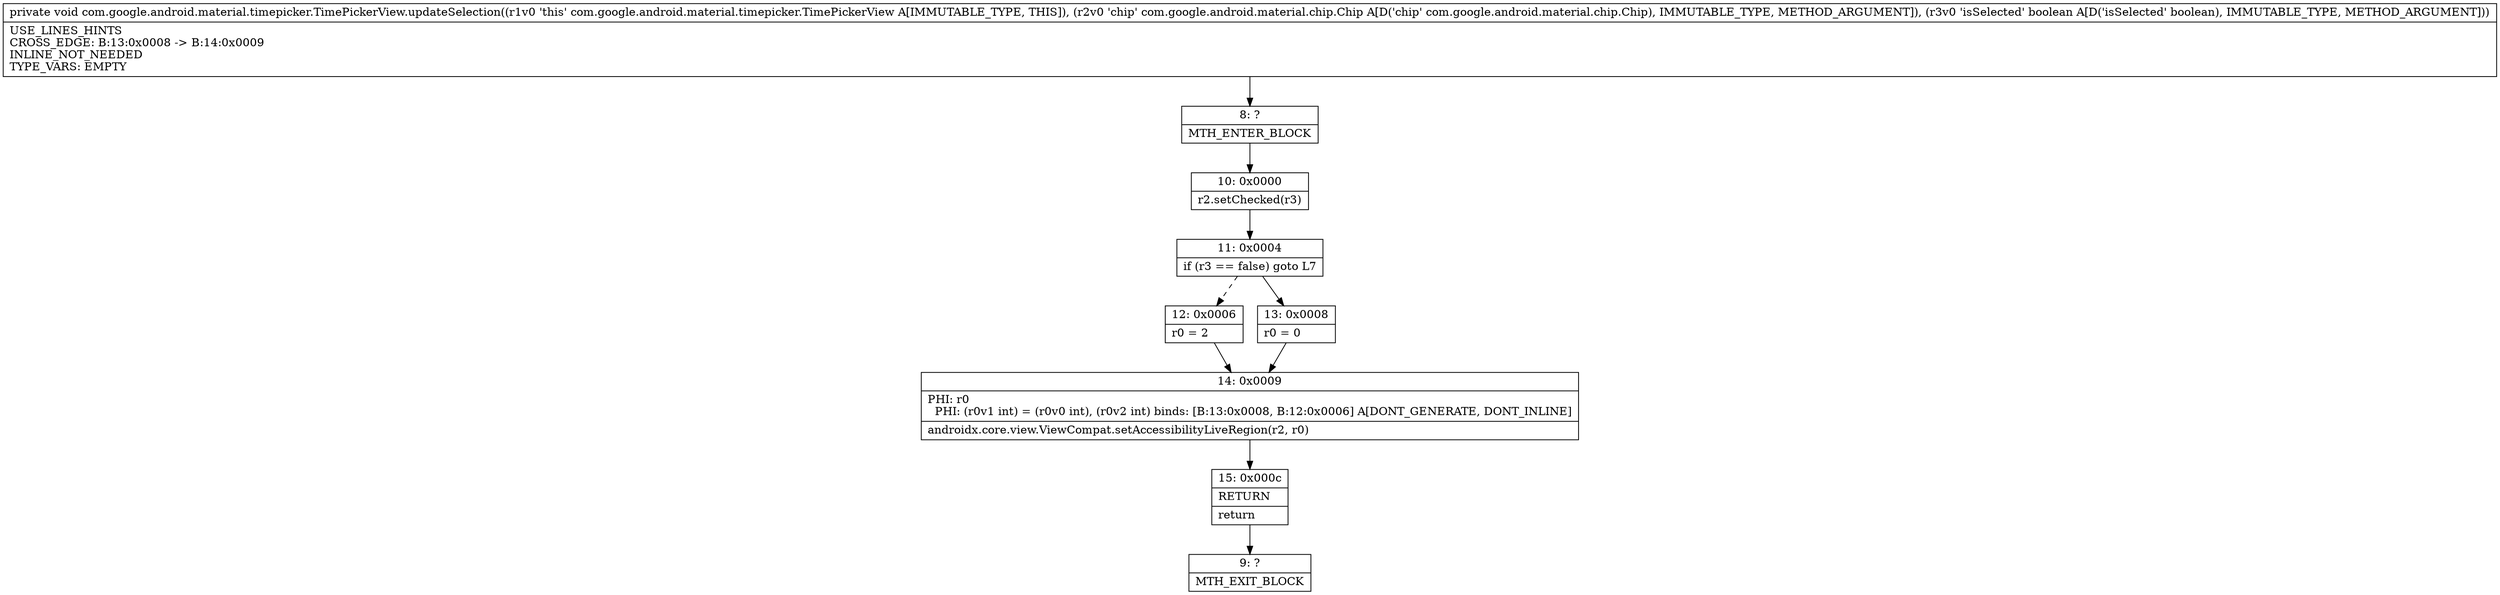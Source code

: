 digraph "CFG forcom.google.android.material.timepicker.TimePickerView.updateSelection(Lcom\/google\/android\/material\/chip\/Chip;Z)V" {
Node_8 [shape=record,label="{8\:\ ?|MTH_ENTER_BLOCK\l}"];
Node_10 [shape=record,label="{10\:\ 0x0000|r2.setChecked(r3)\l}"];
Node_11 [shape=record,label="{11\:\ 0x0004|if (r3 == false) goto L7\l}"];
Node_12 [shape=record,label="{12\:\ 0x0006|r0 = 2\l}"];
Node_14 [shape=record,label="{14\:\ 0x0009|PHI: r0 \l  PHI: (r0v1 int) = (r0v0 int), (r0v2 int) binds: [B:13:0x0008, B:12:0x0006] A[DONT_GENERATE, DONT_INLINE]\l|androidx.core.view.ViewCompat.setAccessibilityLiveRegion(r2, r0)\l}"];
Node_15 [shape=record,label="{15\:\ 0x000c|RETURN\l|return\l}"];
Node_9 [shape=record,label="{9\:\ ?|MTH_EXIT_BLOCK\l}"];
Node_13 [shape=record,label="{13\:\ 0x0008|r0 = 0\l}"];
MethodNode[shape=record,label="{private void com.google.android.material.timepicker.TimePickerView.updateSelection((r1v0 'this' com.google.android.material.timepicker.TimePickerView A[IMMUTABLE_TYPE, THIS]), (r2v0 'chip' com.google.android.material.chip.Chip A[D('chip' com.google.android.material.chip.Chip), IMMUTABLE_TYPE, METHOD_ARGUMENT]), (r3v0 'isSelected' boolean A[D('isSelected' boolean), IMMUTABLE_TYPE, METHOD_ARGUMENT]))  | USE_LINES_HINTS\lCROSS_EDGE: B:13:0x0008 \-\> B:14:0x0009\lINLINE_NOT_NEEDED\lTYPE_VARS: EMPTY\l}"];
MethodNode -> Node_8;Node_8 -> Node_10;
Node_10 -> Node_11;
Node_11 -> Node_12[style=dashed];
Node_11 -> Node_13;
Node_12 -> Node_14;
Node_14 -> Node_15;
Node_15 -> Node_9;
Node_13 -> Node_14;
}

